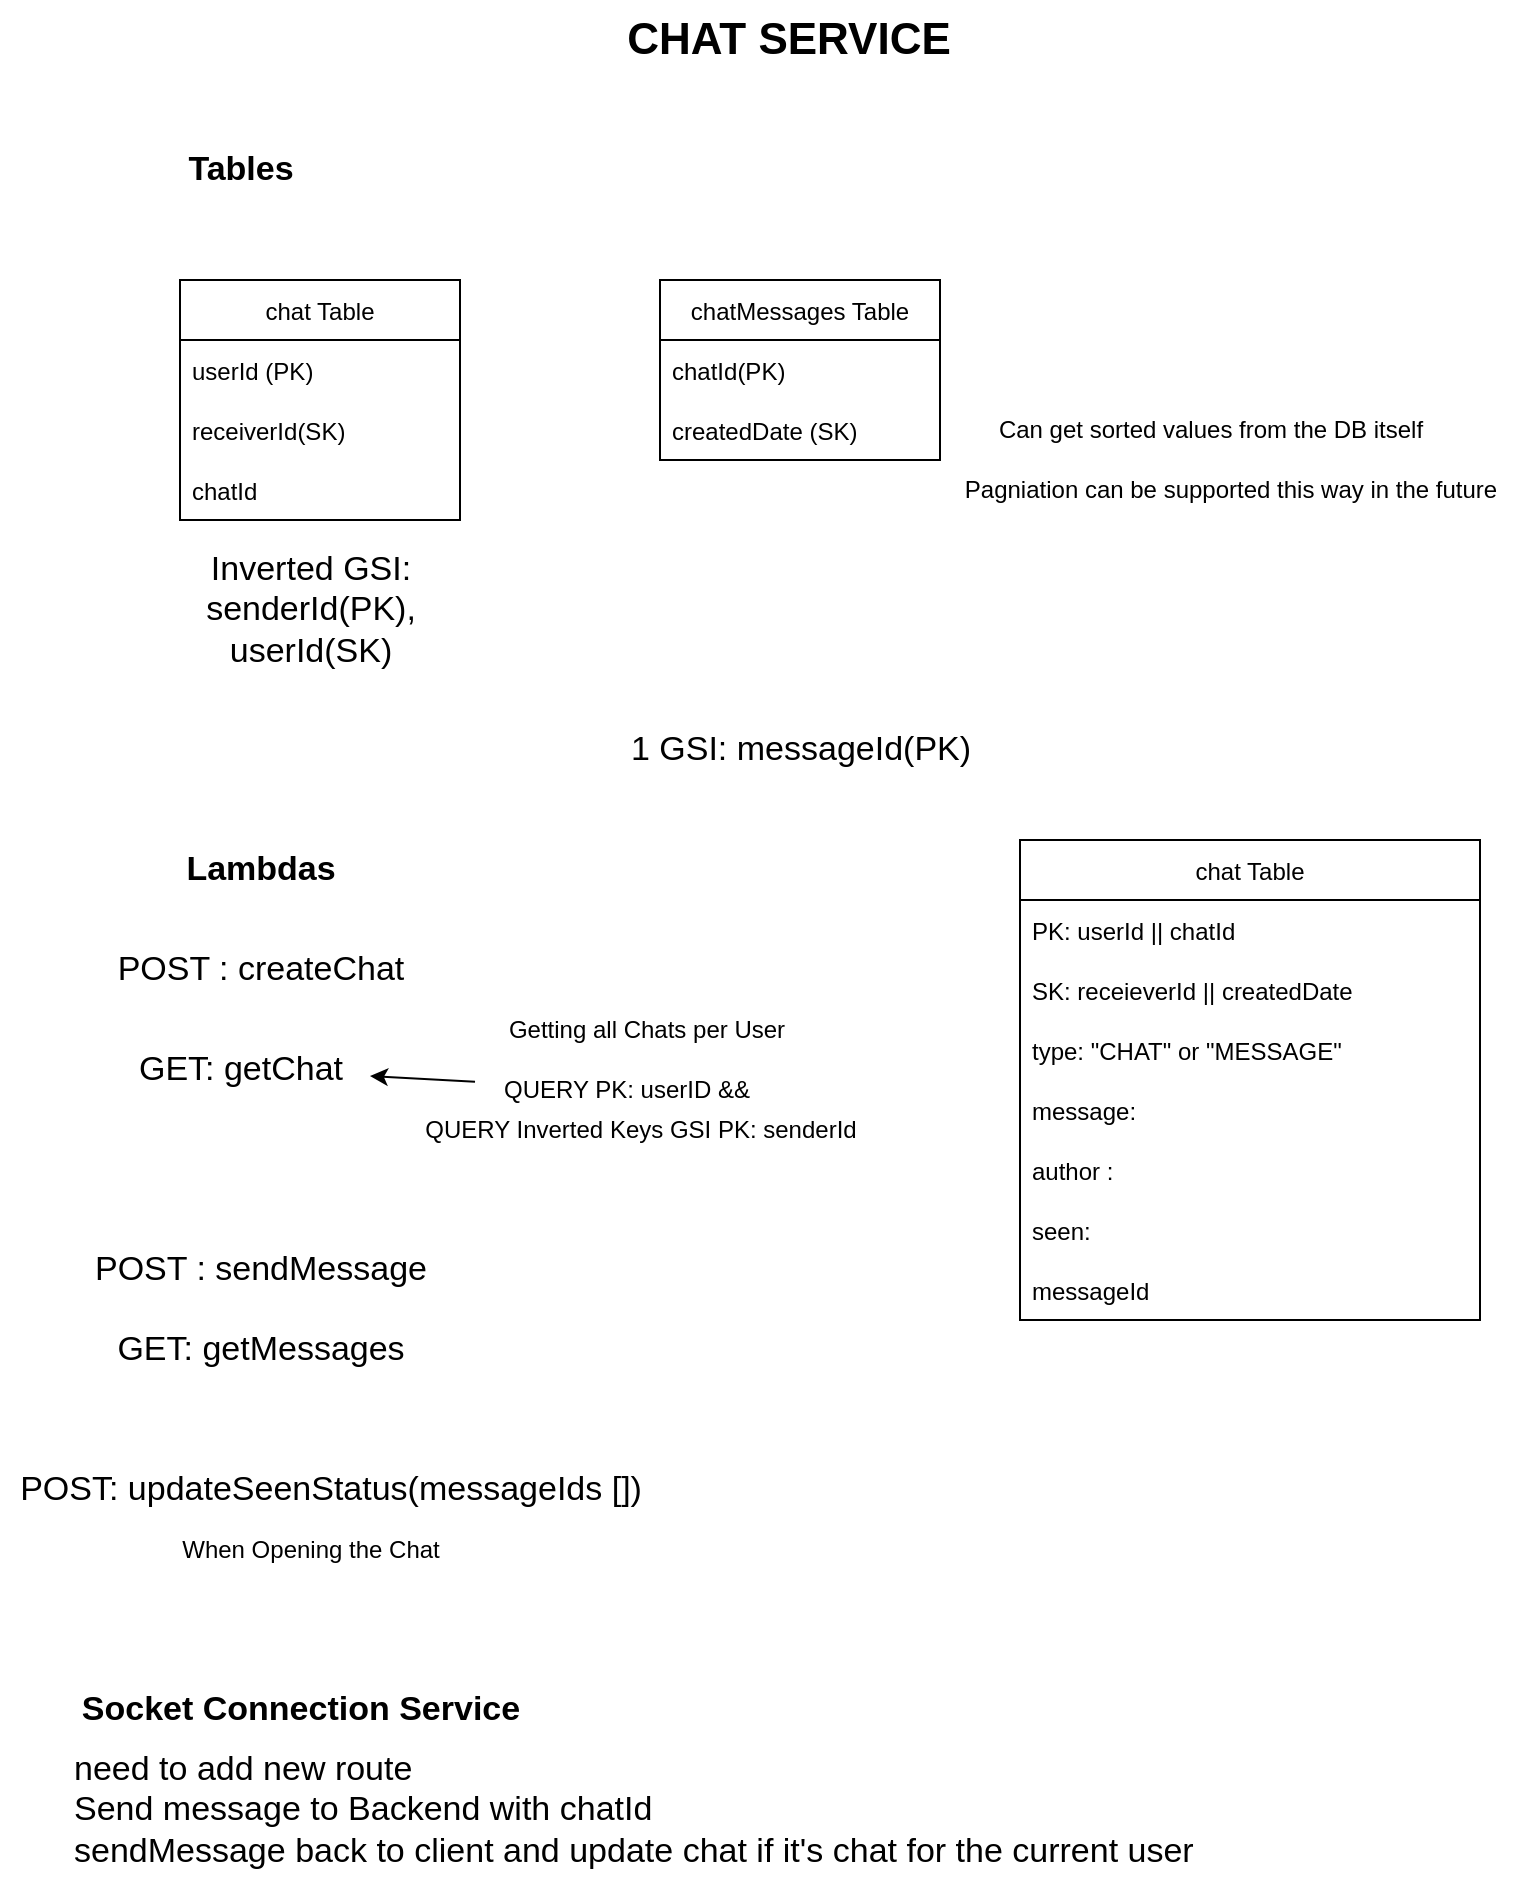 <mxfile version="20.0.4" type="github">
  <diagram id="LT1MwlxdsC5UkgZRmnNs" name="Page-1">
    <mxGraphModel dx="1422" dy="780" grid="1" gridSize="10" guides="1" tooltips="1" connect="1" arrows="1" fold="1" page="1" pageScale="1" pageWidth="827" pageHeight="1169" math="0" shadow="0">
      <root>
        <mxCell id="0" />
        <mxCell id="1" parent="0" />
        <mxCell id="6XDwwHrDYBpkL6cOkaTp-1" value="chat Table" style="swimlane;fontStyle=0;childLayout=stackLayout;horizontal=1;startSize=30;horizontalStack=0;resizeParent=1;resizeParentMax=0;resizeLast=0;collapsible=1;marginBottom=0;" parent="1" vertex="1">
          <mxGeometry x="110" y="190" width="140" height="120" as="geometry" />
        </mxCell>
        <mxCell id="6XDwwHrDYBpkL6cOkaTp-2" value="userId (PK)" style="text;strokeColor=none;fillColor=none;align=left;verticalAlign=middle;spacingLeft=4;spacingRight=4;overflow=hidden;points=[[0,0.5],[1,0.5]];portConstraint=eastwest;rotatable=0;" parent="6XDwwHrDYBpkL6cOkaTp-1" vertex="1">
          <mxGeometry y="30" width="140" height="30" as="geometry" />
        </mxCell>
        <mxCell id="6XDwwHrDYBpkL6cOkaTp-3" value="receiverId(SK)" style="text;strokeColor=none;fillColor=none;align=left;verticalAlign=middle;spacingLeft=4;spacingRight=4;overflow=hidden;points=[[0,0.5],[1,0.5]];portConstraint=eastwest;rotatable=0;" parent="6XDwwHrDYBpkL6cOkaTp-1" vertex="1">
          <mxGeometry y="60" width="140" height="30" as="geometry" />
        </mxCell>
        <mxCell id="6XDwwHrDYBpkL6cOkaTp-4" value="chatId" style="text;strokeColor=none;fillColor=none;align=left;verticalAlign=middle;spacingLeft=4;spacingRight=4;overflow=hidden;points=[[0,0.5],[1,0.5]];portConstraint=eastwest;rotatable=0;" parent="6XDwwHrDYBpkL6cOkaTp-1" vertex="1">
          <mxGeometry y="90" width="140" height="30" as="geometry" />
        </mxCell>
        <mxCell id="6XDwwHrDYBpkL6cOkaTp-5" value="chatMessages Table" style="swimlane;fontStyle=0;childLayout=stackLayout;horizontal=1;startSize=30;horizontalStack=0;resizeParent=1;resizeParentMax=0;resizeLast=0;collapsible=1;marginBottom=0;" parent="1" vertex="1">
          <mxGeometry x="350" y="190" width="140" height="90" as="geometry" />
        </mxCell>
        <mxCell id="6XDwwHrDYBpkL6cOkaTp-6" value="chatId(PK)" style="text;strokeColor=none;fillColor=none;align=left;verticalAlign=middle;spacingLeft=4;spacingRight=4;overflow=hidden;points=[[0,0.5],[1,0.5]];portConstraint=eastwest;rotatable=0;" parent="6XDwwHrDYBpkL6cOkaTp-5" vertex="1">
          <mxGeometry y="30" width="140" height="30" as="geometry" />
        </mxCell>
        <mxCell id="6XDwwHrDYBpkL6cOkaTp-7" value="createdDate (SK)" style="text;strokeColor=none;fillColor=none;align=left;verticalAlign=middle;spacingLeft=4;spacingRight=4;overflow=hidden;points=[[0,0.5],[1,0.5]];portConstraint=eastwest;rotatable=0;" parent="6XDwwHrDYBpkL6cOkaTp-5" vertex="1">
          <mxGeometry y="60" width="140" height="30" as="geometry" />
        </mxCell>
        <mxCell id="HVg5W-mPSef3V78qNZUp-1" value="Getting all Chats per User" style="text;html=1;align=center;verticalAlign=middle;resizable=0;points=[];autosize=1;strokeColor=none;fillColor=none;" vertex="1" parent="1">
          <mxGeometry x="257.5" y="550" width="170" height="30" as="geometry" />
        </mxCell>
        <mxCell id="HVg5W-mPSef3V78qNZUp-2" value="QUERY PK: userID &amp;amp;&amp;amp;" style="text;html=1;align=center;verticalAlign=middle;resizable=0;points=[];autosize=1;strokeColor=none;fillColor=none;" vertex="1" parent="1">
          <mxGeometry x="257.5" y="580" width="150" height="30" as="geometry" />
        </mxCell>
        <mxCell id="HVg5W-mPSef3V78qNZUp-3" value="QUERY Inverted Keys GSI PK: senderId" style="text;html=1;align=center;verticalAlign=middle;resizable=0;points=[];autosize=1;strokeColor=none;fillColor=none;" vertex="1" parent="1">
          <mxGeometry x="220" y="600" width="240" height="30" as="geometry" />
        </mxCell>
        <mxCell id="HVg5W-mPSef3V78qNZUp-6" value="&lt;div&gt;Can get sorted values from the DB itself&lt;/div&gt;" style="text;html=1;align=center;verticalAlign=middle;resizable=0;points=[];autosize=1;strokeColor=none;fillColor=none;" vertex="1" parent="1">
          <mxGeometry x="505" y="250" width="240" height="30" as="geometry" />
        </mxCell>
        <mxCell id="HVg5W-mPSef3V78qNZUp-7" value="Pagniation can be supported this way in the future" style="text;html=1;align=center;verticalAlign=middle;resizable=0;points=[];autosize=1;strokeColor=none;fillColor=none;" vertex="1" parent="1">
          <mxGeometry x="485" y="280" width="300" height="30" as="geometry" />
        </mxCell>
        <mxCell id="HVg5W-mPSef3V78qNZUp-8" value="&lt;div style=&quot;font-size: 22px;&quot;&gt;&lt;b&gt;&lt;font style=&quot;font-size: 22px;&quot;&gt;CHAT SERVICE&lt;/font&gt;&lt;/b&gt;&lt;/div&gt;" style="text;html=1;align=center;verticalAlign=middle;resizable=0;points=[];autosize=1;strokeColor=none;fillColor=none;" vertex="1" parent="1">
          <mxGeometry x="319" y="50" width="190" height="40" as="geometry" />
        </mxCell>
        <mxCell id="HVg5W-mPSef3V78qNZUp-9" value="&lt;div style=&quot;font-size: 17px;&quot;&gt;&lt;font style=&quot;font-size: 17px;&quot;&gt;Tables&lt;/font&gt;&lt;/div&gt;" style="text;html=1;align=center;verticalAlign=middle;resizable=0;points=[];autosize=1;strokeColor=none;fillColor=none;strokeWidth=7;fontStyle=1" vertex="1" parent="1">
          <mxGeometry x="100" y="120" width="80" height="30" as="geometry" />
        </mxCell>
        <mxCell id="HVg5W-mPSef3V78qNZUp-10" value="&lt;div style=&quot;font-size: 17px;&quot;&gt;&lt;font style=&quot;font-size: 17px;&quot;&gt;Lambdas&lt;/font&gt;&lt;/div&gt;" style="text;html=1;align=center;verticalAlign=middle;resizable=0;points=[];autosize=1;strokeColor=none;fillColor=none;strokeWidth=7;fontStyle=1" vertex="1" parent="1">
          <mxGeometry x="100" y="470" width="100" height="30" as="geometry" />
        </mxCell>
        <mxCell id="HVg5W-mPSef3V78qNZUp-11" value="POST : createChat" style="text;html=1;align=center;verticalAlign=middle;resizable=0;points=[];autosize=1;strokeColor=none;fillColor=none;fontSize=17;" vertex="1" parent="1">
          <mxGeometry x="65" y="520" width="170" height="30" as="geometry" />
        </mxCell>
        <mxCell id="HVg5W-mPSef3V78qNZUp-12" value="GET: getChat" style="text;html=1;align=center;verticalAlign=middle;resizable=0;points=[];autosize=1;strokeColor=none;fillColor=none;fontSize=17;" vertex="1" parent="1">
          <mxGeometry x="75" y="569.5" width="130" height="30" as="geometry" />
        </mxCell>
        <mxCell id="HVg5W-mPSef3V78qNZUp-13" value="" style="endArrow=classic;html=1;rounded=0;fontSize=17;" edge="1" parent="1" source="HVg5W-mPSef3V78qNZUp-2" target="HVg5W-mPSef3V78qNZUp-12">
          <mxGeometry width="50" height="50" relative="1" as="geometry">
            <mxPoint x="390" y="450" as="sourcePoint" />
            <mxPoint x="440" y="400" as="targetPoint" />
          </mxGeometry>
        </mxCell>
        <mxCell id="HVg5W-mPSef3V78qNZUp-14" value="POST : sendMessage" style="text;html=1;align=center;verticalAlign=middle;resizable=0;points=[];autosize=1;strokeColor=none;fillColor=none;fontSize=17;" vertex="1" parent="1">
          <mxGeometry x="55" y="670" width="190" height="30" as="geometry" />
        </mxCell>
        <mxCell id="HVg5W-mPSef3V78qNZUp-15" value="GET: getMessages" style="text;html=1;align=center;verticalAlign=middle;resizable=0;points=[];autosize=1;strokeColor=none;fillColor=none;fontSize=17;" vertex="1" parent="1">
          <mxGeometry x="65" y="710" width="170" height="30" as="geometry" />
        </mxCell>
        <mxCell id="HVg5W-mPSef3V78qNZUp-16" value="POST: updateSeenStatus(messageIds [])" style="text;html=1;align=center;verticalAlign=middle;resizable=0;points=[];autosize=1;strokeColor=none;fillColor=none;fontSize=17;" vertex="1" parent="1">
          <mxGeometry x="20" y="780" width="330" height="30" as="geometry" />
        </mxCell>
        <mxCell id="HVg5W-mPSef3V78qNZUp-18" value="&lt;div&gt;Inverted GSI: &lt;br&gt;&lt;/div&gt;&lt;div&gt;senderId(PK),&lt;/div&gt;&lt;div&gt;userId(SK)&lt;br&gt; &lt;/div&gt;" style="text;html=1;align=center;verticalAlign=middle;resizable=0;points=[];autosize=1;strokeColor=none;fillColor=none;fontSize=17;" vertex="1" parent="1">
          <mxGeometry x="110" y="320" width="130" height="70" as="geometry" />
        </mxCell>
        <mxCell id="HVg5W-mPSef3V78qNZUp-19" value="1 GSI: messageId(PK)" style="text;html=1;align=center;verticalAlign=middle;resizable=0;points=[];autosize=1;strokeColor=none;fillColor=none;fontSize=17;" vertex="1" parent="1">
          <mxGeometry x="325" y="410" width="190" height="30" as="geometry" />
        </mxCell>
        <mxCell id="HVg5W-mPSef3V78qNZUp-20" value="When Opening the Chat" style="text;html=1;align=center;verticalAlign=middle;resizable=0;points=[];autosize=1;strokeColor=none;fillColor=none;" vertex="1" parent="1">
          <mxGeometry x="100" y="810" width="150" height="30" as="geometry" />
        </mxCell>
        <mxCell id="HVg5W-mPSef3V78qNZUp-21" value="&lt;div style=&quot;font-size: 17px;&quot;&gt;&lt;font style=&quot;font-size: 17px;&quot;&gt;Socket Connection Service&lt;br&gt;&lt;/font&gt;&lt;/div&gt;" style="text;html=1;align=center;verticalAlign=middle;resizable=0;points=[];autosize=1;strokeColor=none;fillColor=none;strokeWidth=7;fontStyle=1" vertex="1" parent="1">
          <mxGeometry x="50" y="890" width="240" height="30" as="geometry" />
        </mxCell>
        <mxCell id="HVg5W-mPSef3V78qNZUp-23" value="&lt;div&gt;need to add new route&lt;/div&gt;&lt;div&gt;Send message to Backend with chatId&lt;/div&gt;&lt;div&gt;sendMessage back to client and update chat if it&#39;s chat for the current user&lt;br&gt;&lt;/div&gt;" style="text;html=1;align=left;verticalAlign=middle;resizable=0;points=[];autosize=1;strokeColor=none;fillColor=none;fontSize=17;" vertex="1" parent="1">
          <mxGeometry x="55" y="920" width="580" height="70" as="geometry" />
        </mxCell>
        <mxCell id="HVg5W-mPSef3V78qNZUp-24" value="chat Table" style="swimlane;fontStyle=0;childLayout=stackLayout;horizontal=1;startSize=30;horizontalStack=0;resizeParent=1;resizeParentMax=0;resizeLast=0;collapsible=1;marginBottom=0;" vertex="1" parent="1">
          <mxGeometry x="530" y="470" width="230" height="240" as="geometry" />
        </mxCell>
        <mxCell id="HVg5W-mPSef3V78qNZUp-25" value="PK: userId || chatId " style="text;strokeColor=none;fillColor=none;align=left;verticalAlign=middle;spacingLeft=4;spacingRight=4;overflow=hidden;points=[[0,0.5],[1,0.5]];portConstraint=eastwest;rotatable=0;" vertex="1" parent="HVg5W-mPSef3V78qNZUp-24">
          <mxGeometry y="30" width="230" height="30" as="geometry" />
        </mxCell>
        <mxCell id="HVg5W-mPSef3V78qNZUp-26" value="SK: receieverId || createdDate" style="text;strokeColor=none;fillColor=none;align=left;verticalAlign=middle;spacingLeft=4;spacingRight=4;overflow=hidden;points=[[0,0.5],[1,0.5]];portConstraint=eastwest;rotatable=0;" vertex="1" parent="HVg5W-mPSef3V78qNZUp-24">
          <mxGeometry y="60" width="230" height="30" as="geometry" />
        </mxCell>
        <mxCell id="HVg5W-mPSef3V78qNZUp-27" value="type: &quot;CHAT&quot; or &quot;MESSAGE&quot;" style="text;strokeColor=none;fillColor=none;align=left;verticalAlign=middle;spacingLeft=4;spacingRight=4;overflow=hidden;points=[[0,0.5],[1,0.5]];portConstraint=eastwest;rotatable=0;" vertex="1" parent="HVg5W-mPSef3V78qNZUp-24">
          <mxGeometry y="90" width="230" height="30" as="geometry" />
        </mxCell>
        <mxCell id="HVg5W-mPSef3V78qNZUp-4" value="message:" style="text;strokeColor=none;fillColor=none;align=left;verticalAlign=middle;spacingLeft=4;spacingRight=4;overflow=hidden;points=[[0,0.5],[1,0.5]];portConstraint=eastwest;rotatable=0;" vertex="1" parent="HVg5W-mPSef3V78qNZUp-24">
          <mxGeometry y="120" width="230" height="30" as="geometry" />
        </mxCell>
        <mxCell id="6XDwwHrDYBpkL6cOkaTp-8" value="author : " style="text;strokeColor=none;fillColor=none;align=left;verticalAlign=middle;spacingLeft=4;spacingRight=4;overflow=hidden;points=[[0,0.5],[1,0.5]];portConstraint=eastwest;rotatable=0;" parent="HVg5W-mPSef3V78qNZUp-24" vertex="1">
          <mxGeometry y="150" width="230" height="30" as="geometry" />
        </mxCell>
        <mxCell id="HVg5W-mPSef3V78qNZUp-5" value="seen: " style="text;strokeColor=none;fillColor=none;align=left;verticalAlign=middle;spacingLeft=4;spacingRight=4;overflow=hidden;points=[[0,0.5],[1,0.5]];portConstraint=eastwest;rotatable=0;" vertex="1" parent="HVg5W-mPSef3V78qNZUp-24">
          <mxGeometry y="180" width="230" height="30" as="geometry" />
        </mxCell>
        <mxCell id="HVg5W-mPSef3V78qNZUp-17" value="messageId" style="text;strokeColor=none;fillColor=none;align=left;verticalAlign=middle;spacingLeft=4;spacingRight=4;overflow=hidden;points=[[0,0.5],[1,0.5]];portConstraint=eastwest;rotatable=0;" vertex="1" parent="HVg5W-mPSef3V78qNZUp-24">
          <mxGeometry y="210" width="230" height="30" as="geometry" />
        </mxCell>
      </root>
    </mxGraphModel>
  </diagram>
</mxfile>
